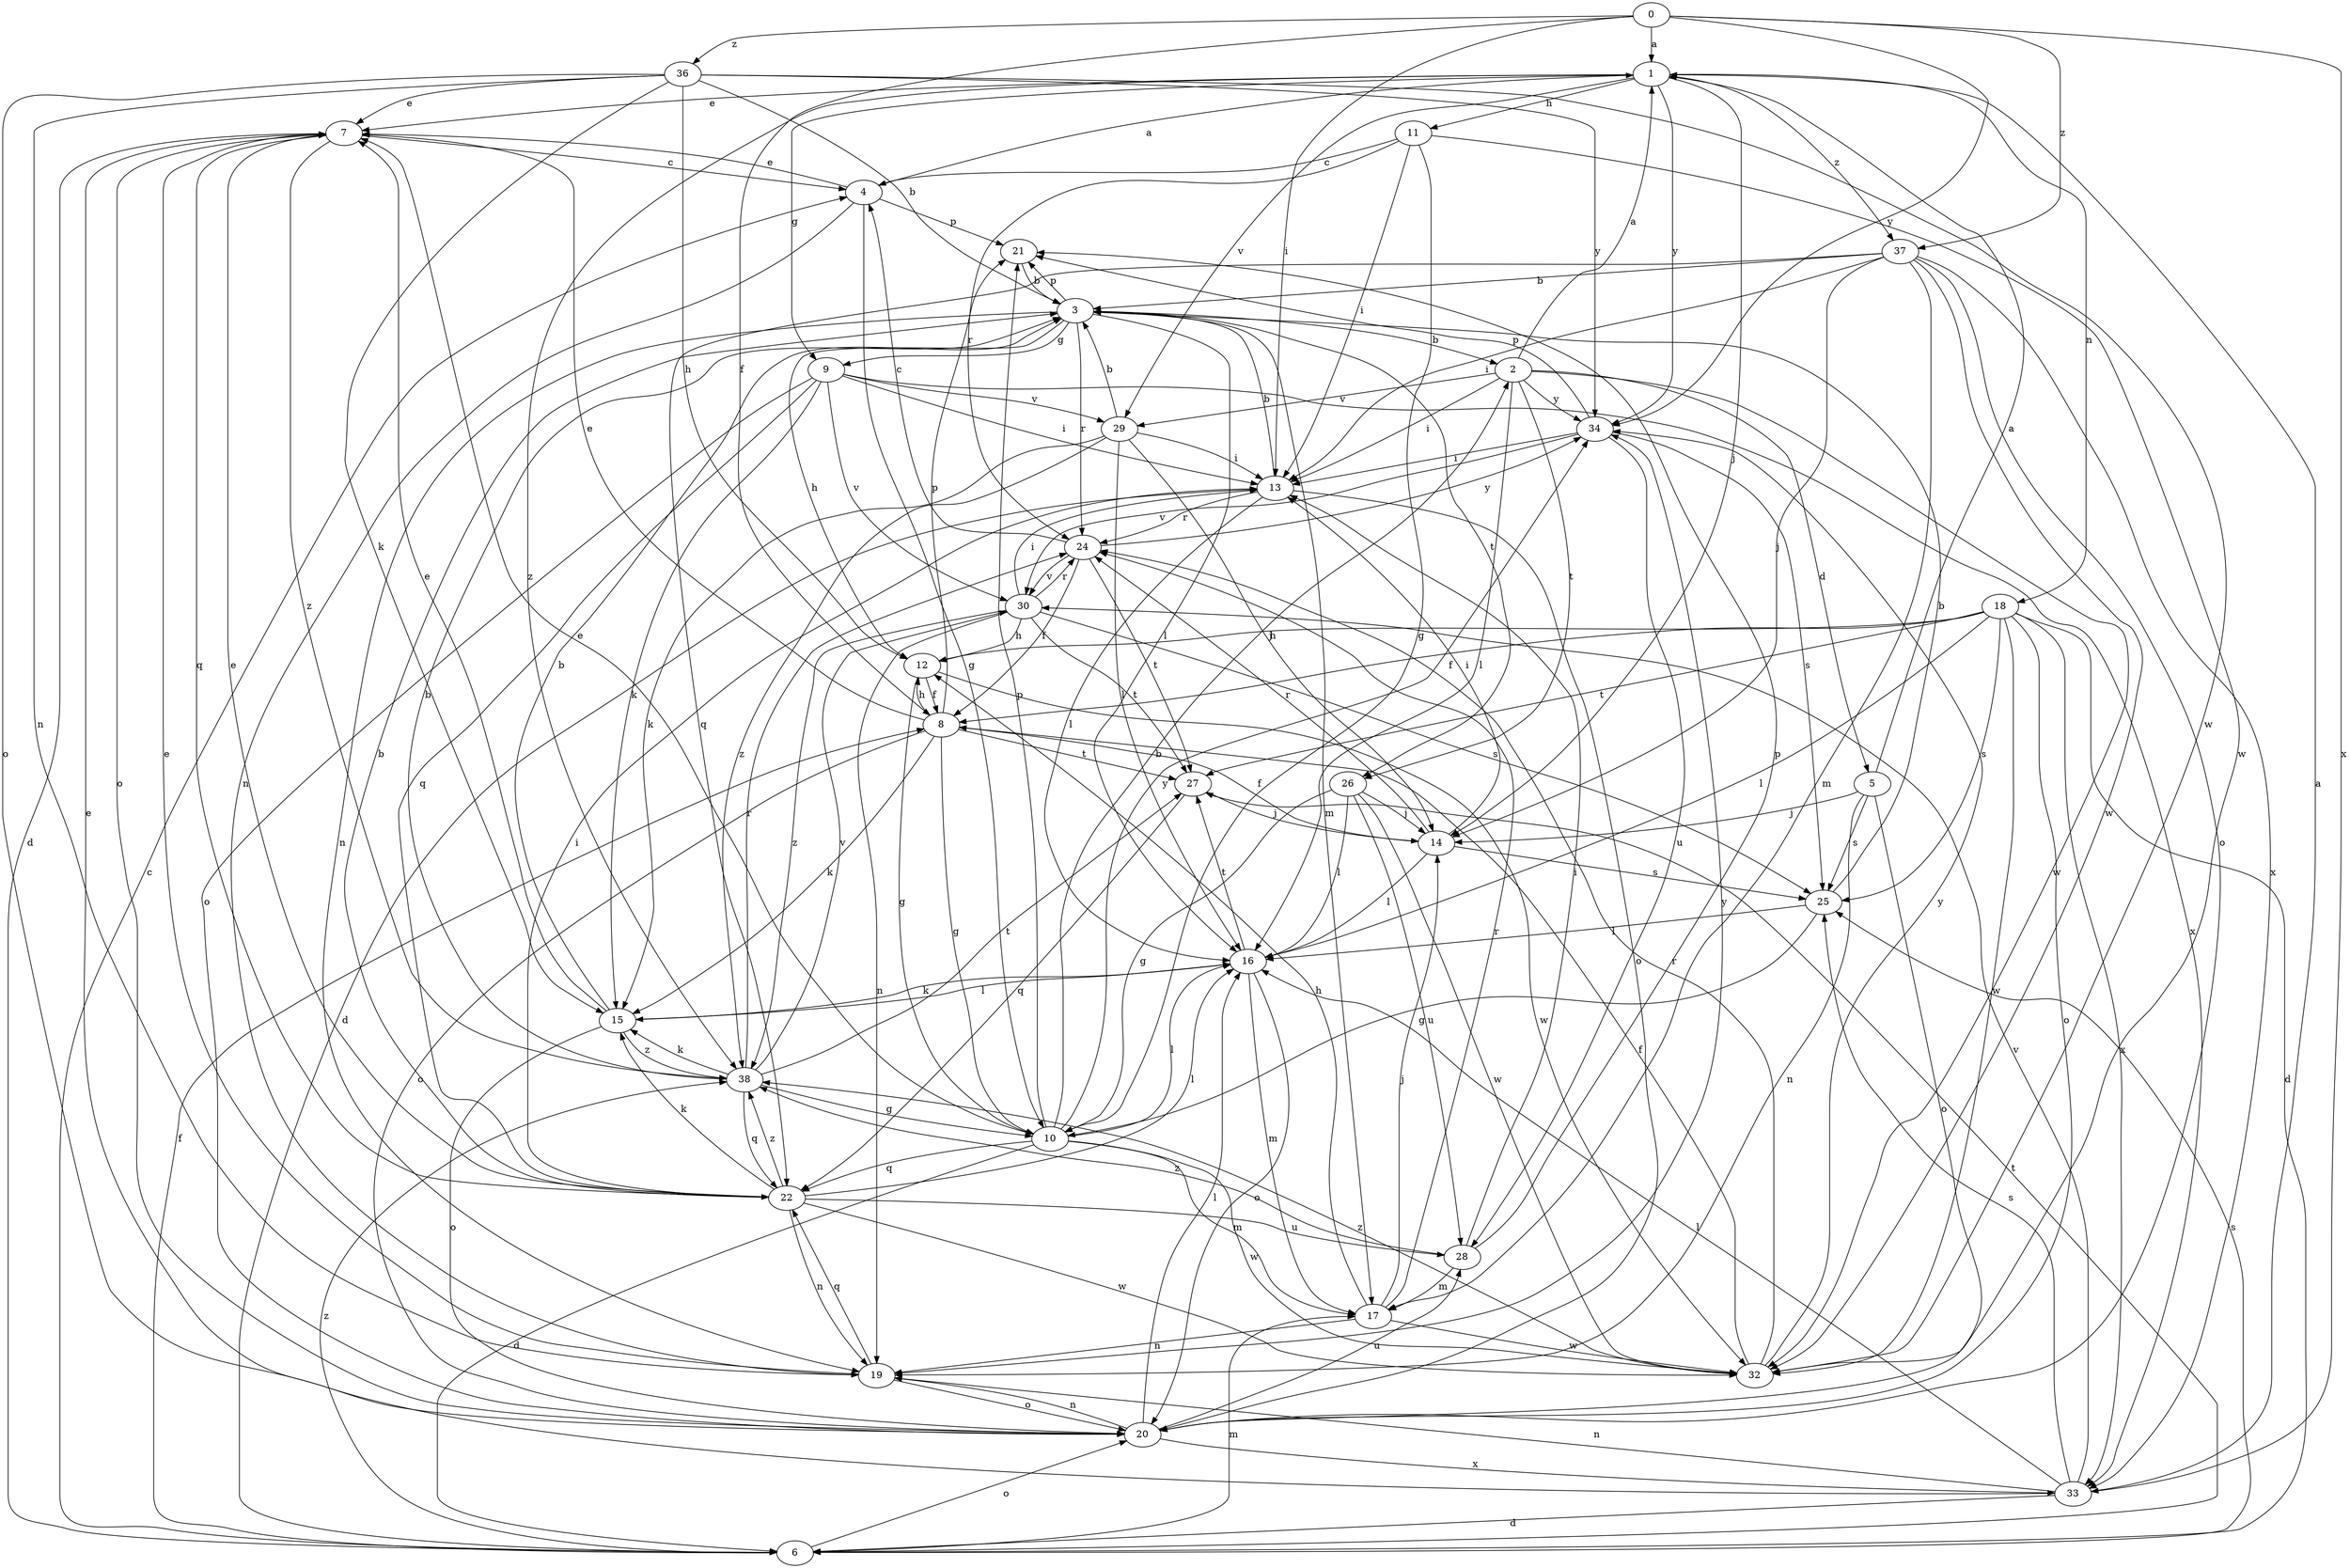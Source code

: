 strict digraph  {
0;
1;
2;
3;
4;
5;
6;
7;
8;
9;
10;
11;
12;
13;
14;
15;
16;
17;
18;
19;
20;
21;
22;
24;
25;
26;
27;
28;
29;
30;
32;
33;
34;
36;
37;
38;
0 -> 1  [label=a];
0 -> 8  [label=f];
0 -> 13  [label=i];
0 -> 33  [label=x];
0 -> 34  [label=y];
0 -> 36  [label=z];
0 -> 37  [label=z];
1 -> 7  [label=e];
1 -> 9  [label=g];
1 -> 11  [label=h];
1 -> 14  [label=j];
1 -> 18  [label=n];
1 -> 29  [label=v];
1 -> 34  [label=y];
1 -> 37  [label=z];
1 -> 38  [label=z];
2 -> 1  [label=a];
2 -> 5  [label=d];
2 -> 13  [label=i];
2 -> 16  [label=l];
2 -> 26  [label=t];
2 -> 29  [label=v];
2 -> 32  [label=w];
2 -> 34  [label=y];
3 -> 2  [label=b];
3 -> 9  [label=g];
3 -> 12  [label=h];
3 -> 16  [label=l];
3 -> 17  [label=m];
3 -> 19  [label=n];
3 -> 21  [label=p];
3 -> 24  [label=r];
3 -> 26  [label=t];
4 -> 1  [label=a];
4 -> 7  [label=e];
4 -> 10  [label=g];
4 -> 19  [label=n];
4 -> 21  [label=p];
5 -> 1  [label=a];
5 -> 14  [label=j];
5 -> 19  [label=n];
5 -> 20  [label=o];
5 -> 25  [label=s];
6 -> 4  [label=c];
6 -> 8  [label=f];
6 -> 17  [label=m];
6 -> 20  [label=o];
6 -> 25  [label=s];
6 -> 27  [label=t];
6 -> 38  [label=z];
7 -> 4  [label=c];
7 -> 6  [label=d];
7 -> 20  [label=o];
7 -> 22  [label=q];
7 -> 38  [label=z];
8 -> 7  [label=e];
8 -> 10  [label=g];
8 -> 12  [label=h];
8 -> 15  [label=k];
8 -> 20  [label=o];
8 -> 21  [label=p];
8 -> 27  [label=t];
9 -> 13  [label=i];
9 -> 15  [label=k];
9 -> 20  [label=o];
9 -> 22  [label=q];
9 -> 29  [label=v];
9 -> 30  [label=v];
9 -> 33  [label=x];
10 -> 2  [label=b];
10 -> 6  [label=d];
10 -> 7  [label=e];
10 -> 16  [label=l];
10 -> 17  [label=m];
10 -> 21  [label=p];
10 -> 22  [label=q];
10 -> 32  [label=w];
10 -> 34  [label=y];
11 -> 4  [label=c];
11 -> 10  [label=g];
11 -> 13  [label=i];
11 -> 24  [label=r];
11 -> 32  [label=w];
12 -> 8  [label=f];
12 -> 10  [label=g];
12 -> 32  [label=w];
13 -> 3  [label=b];
13 -> 6  [label=d];
13 -> 16  [label=l];
13 -> 20  [label=o];
13 -> 24  [label=r];
14 -> 8  [label=f];
14 -> 13  [label=i];
14 -> 16  [label=l];
14 -> 24  [label=r];
14 -> 25  [label=s];
15 -> 3  [label=b];
15 -> 7  [label=e];
15 -> 16  [label=l];
15 -> 20  [label=o];
15 -> 38  [label=z];
16 -> 15  [label=k];
16 -> 17  [label=m];
16 -> 20  [label=o];
16 -> 27  [label=t];
17 -> 12  [label=h];
17 -> 14  [label=j];
17 -> 19  [label=n];
17 -> 24  [label=r];
17 -> 32  [label=w];
18 -> 6  [label=d];
18 -> 8  [label=f];
18 -> 12  [label=h];
18 -> 16  [label=l];
18 -> 20  [label=o];
18 -> 25  [label=s];
18 -> 27  [label=t];
18 -> 32  [label=w];
18 -> 33  [label=x];
19 -> 7  [label=e];
19 -> 20  [label=o];
19 -> 22  [label=q];
19 -> 34  [label=y];
20 -> 16  [label=l];
20 -> 19  [label=n];
20 -> 28  [label=u];
20 -> 33  [label=x];
21 -> 3  [label=b];
22 -> 3  [label=b];
22 -> 7  [label=e];
22 -> 13  [label=i];
22 -> 15  [label=k];
22 -> 16  [label=l];
22 -> 19  [label=n];
22 -> 28  [label=u];
22 -> 32  [label=w];
22 -> 38  [label=z];
24 -> 4  [label=c];
24 -> 8  [label=f];
24 -> 27  [label=t];
24 -> 30  [label=v];
24 -> 34  [label=y];
25 -> 3  [label=b];
25 -> 10  [label=g];
25 -> 16  [label=l];
26 -> 10  [label=g];
26 -> 14  [label=j];
26 -> 16  [label=l];
26 -> 28  [label=u];
26 -> 32  [label=w];
27 -> 14  [label=j];
27 -> 22  [label=q];
28 -> 13  [label=i];
28 -> 17  [label=m];
28 -> 21  [label=p];
28 -> 38  [label=z];
29 -> 3  [label=b];
29 -> 13  [label=i];
29 -> 14  [label=j];
29 -> 15  [label=k];
29 -> 16  [label=l];
29 -> 38  [label=z];
30 -> 12  [label=h];
30 -> 13  [label=i];
30 -> 19  [label=n];
30 -> 24  [label=r];
30 -> 25  [label=s];
30 -> 27  [label=t];
30 -> 38  [label=z];
32 -> 8  [label=f];
32 -> 24  [label=r];
32 -> 34  [label=y];
32 -> 38  [label=z];
33 -> 1  [label=a];
33 -> 6  [label=d];
33 -> 7  [label=e];
33 -> 16  [label=l];
33 -> 19  [label=n];
33 -> 25  [label=s];
33 -> 30  [label=v];
34 -> 13  [label=i];
34 -> 21  [label=p];
34 -> 25  [label=s];
34 -> 28  [label=u];
34 -> 30  [label=v];
36 -> 3  [label=b];
36 -> 7  [label=e];
36 -> 12  [label=h];
36 -> 15  [label=k];
36 -> 19  [label=n];
36 -> 20  [label=o];
36 -> 32  [label=w];
36 -> 34  [label=y];
37 -> 3  [label=b];
37 -> 13  [label=i];
37 -> 14  [label=j];
37 -> 17  [label=m];
37 -> 20  [label=o];
37 -> 22  [label=q];
37 -> 32  [label=w];
37 -> 33  [label=x];
38 -> 3  [label=b];
38 -> 10  [label=g];
38 -> 15  [label=k];
38 -> 22  [label=q];
38 -> 24  [label=r];
38 -> 27  [label=t];
38 -> 30  [label=v];
}

